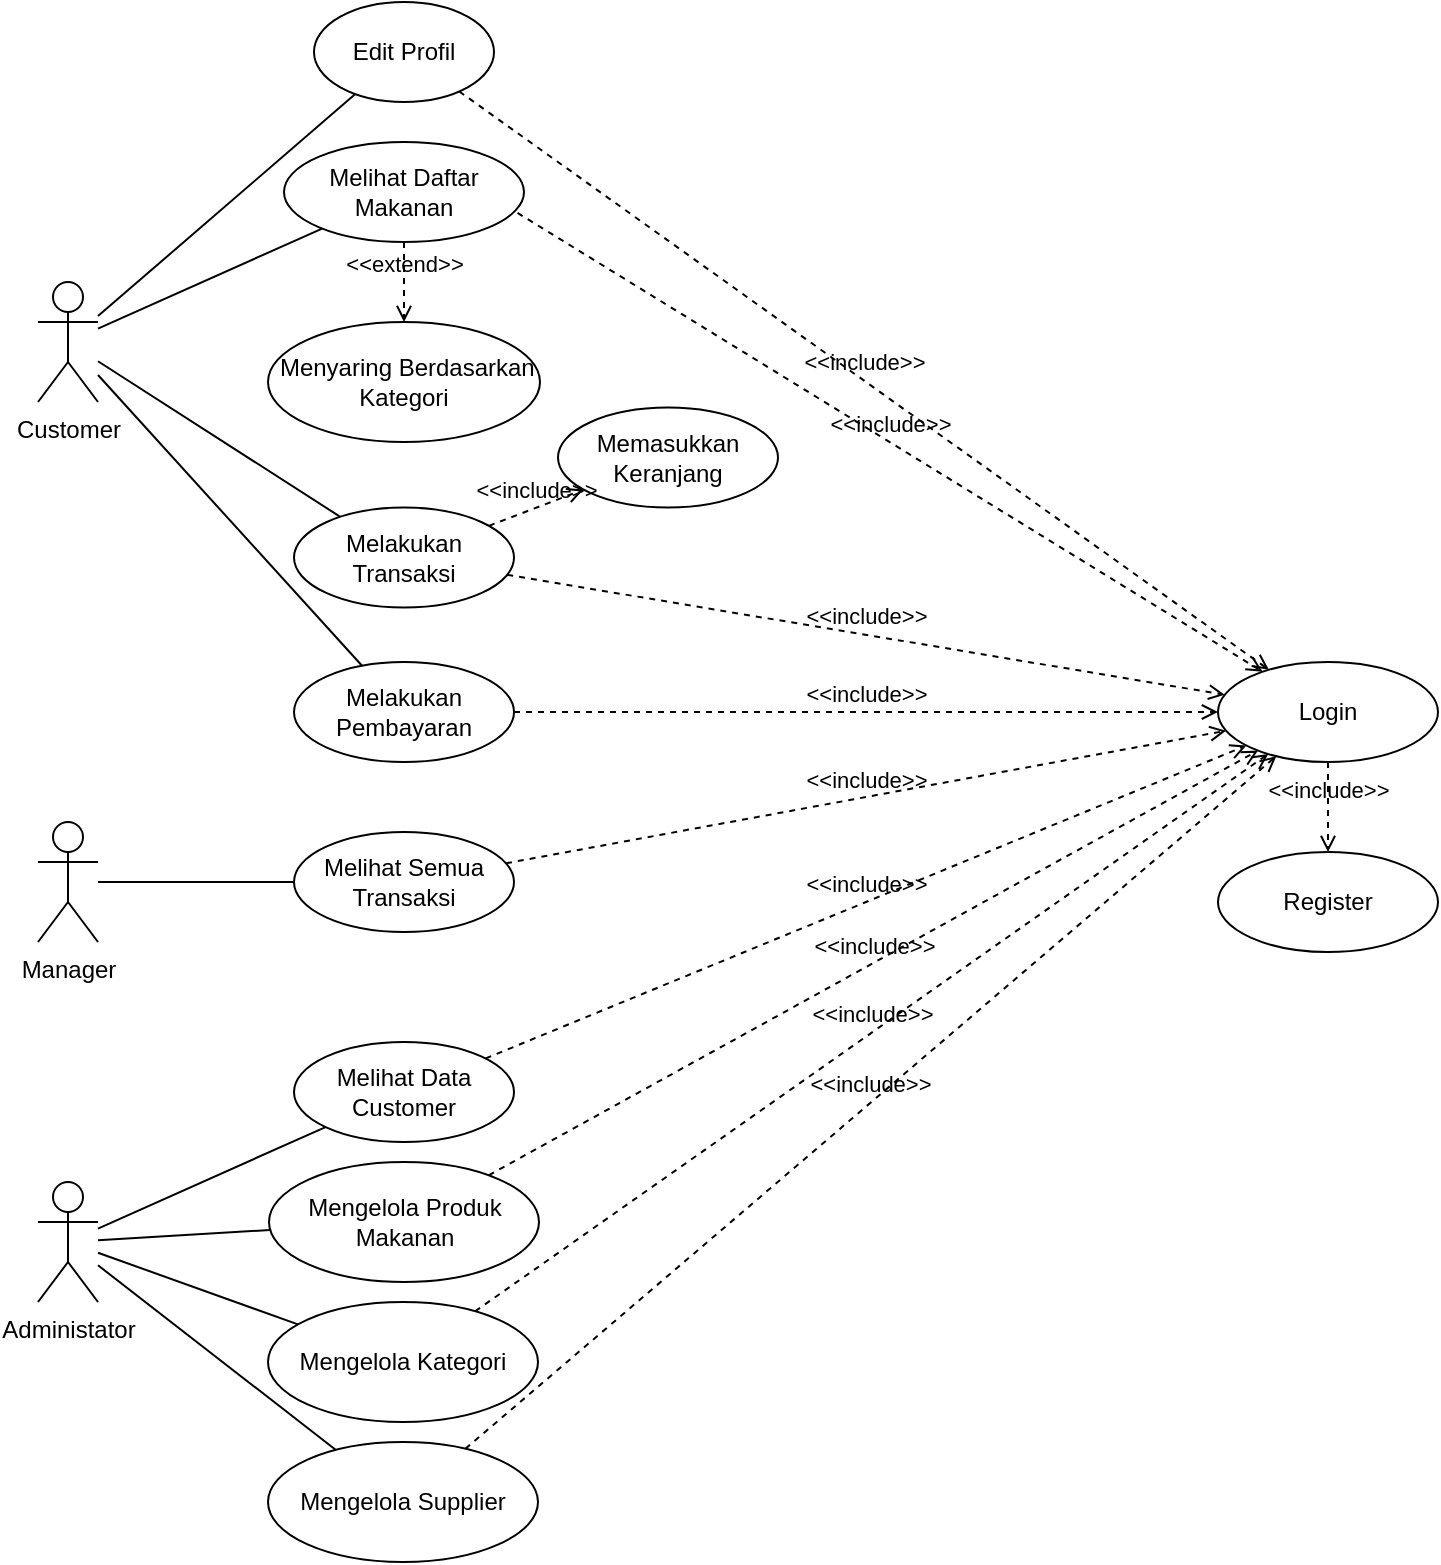 <mxfile version="22.0.8" type="github">
  <diagram name="Halaman-1" id="V5c54jknbQ-CQ-3E4Rmj">
    <mxGraphModel dx="1032" dy="564" grid="1" gridSize="10" guides="1" tooltips="1" connect="1" arrows="1" fold="1" page="1" pageScale="1" pageWidth="827" pageHeight="1169" math="0" shadow="0">
      <root>
        <mxCell id="0" />
        <mxCell id="1" parent="0" />
        <mxCell id="k_f9OF8K2F5N4ViKPQ2X-3" value="Customer" style="shape=umlActor;verticalLabelPosition=bottom;verticalAlign=top;html=1;" vertex="1" parent="1">
          <mxGeometry x="80" y="180" width="30" height="60" as="geometry" />
        </mxCell>
        <mxCell id="k_f9OF8K2F5N4ViKPQ2X-11" value="Edit Profil" style="ellipse;whiteSpace=wrap;html=1;" vertex="1" parent="1">
          <mxGeometry x="218" y="40" width="90" height="50" as="geometry" />
        </mxCell>
        <mxCell id="k_f9OF8K2F5N4ViKPQ2X-14" value="Melihat Daftar Makanan" style="ellipse;whiteSpace=wrap;html=1;" vertex="1" parent="1">
          <mxGeometry x="203" y="110" width="120" height="50" as="geometry" />
        </mxCell>
        <mxCell id="k_f9OF8K2F5N4ViKPQ2X-15" value="Melakukan Transaksi" style="ellipse;whiteSpace=wrap;html=1;" vertex="1" parent="1">
          <mxGeometry x="208" y="292.8" width="110" height="50" as="geometry" />
        </mxCell>
        <mxCell id="k_f9OF8K2F5N4ViKPQ2X-17" value="Melakukan Pembayaran" style="ellipse;whiteSpace=wrap;html=1;" vertex="1" parent="1">
          <mxGeometry x="208" y="370" width="110" height="50" as="geometry" />
        </mxCell>
        <mxCell id="k_f9OF8K2F5N4ViKPQ2X-18" value="" style="endArrow=none;startArrow=none;endFill=0;startFill=0;endSize=8;html=1;verticalAlign=bottom;labelBackgroundColor=none;strokeWidth=1;rounded=0;" edge="1" parent="1" source="k_f9OF8K2F5N4ViKPQ2X-3" target="k_f9OF8K2F5N4ViKPQ2X-11">
          <mxGeometry width="160" relative="1" as="geometry">
            <mxPoint x="270" y="260" as="sourcePoint" />
            <mxPoint x="430" y="260" as="targetPoint" />
          </mxGeometry>
        </mxCell>
        <mxCell id="k_f9OF8K2F5N4ViKPQ2X-19" value="" style="endArrow=none;startArrow=none;endFill=0;startFill=0;endSize=8;html=1;verticalAlign=bottom;labelBackgroundColor=none;strokeWidth=1;rounded=0;" edge="1" parent="1" source="k_f9OF8K2F5N4ViKPQ2X-3" target="k_f9OF8K2F5N4ViKPQ2X-14">
          <mxGeometry width="160" relative="1" as="geometry">
            <mxPoint x="108" y="204" as="sourcePoint" />
            <mxPoint x="225" y="133" as="targetPoint" />
          </mxGeometry>
        </mxCell>
        <mxCell id="k_f9OF8K2F5N4ViKPQ2X-20" value="" style="endArrow=none;startArrow=none;endFill=0;startFill=0;endSize=8;html=1;verticalAlign=bottom;labelBackgroundColor=none;strokeWidth=1;rounded=0;" edge="1" parent="1" source="k_f9OF8K2F5N4ViKPQ2X-3" target="k_f9OF8K2F5N4ViKPQ2X-15">
          <mxGeometry width="160" relative="1" as="geometry">
            <mxPoint x="120" y="195" as="sourcePoint" />
            <mxPoint x="195" y="192" as="targetPoint" />
          </mxGeometry>
        </mxCell>
        <mxCell id="k_f9OF8K2F5N4ViKPQ2X-21" value="" style="endArrow=none;startArrow=none;endFill=0;startFill=0;endSize=8;html=1;verticalAlign=bottom;labelBackgroundColor=none;strokeWidth=1;rounded=0;" edge="1" parent="1" source="k_f9OF8K2F5N4ViKPQ2X-3" target="k_f9OF8K2F5N4ViKPQ2X-17">
          <mxGeometry width="160" relative="1" as="geometry">
            <mxPoint x="110.0" y="279.999" as="sourcePoint" />
            <mxPoint x="224" y="338.8" as="targetPoint" />
          </mxGeometry>
        </mxCell>
        <mxCell id="k_f9OF8K2F5N4ViKPQ2X-22" value="Manager" style="shape=umlActor;verticalLabelPosition=bottom;verticalAlign=top;html=1;" vertex="1" parent="1">
          <mxGeometry x="80" y="450" width="30" height="60" as="geometry" />
        </mxCell>
        <mxCell id="k_f9OF8K2F5N4ViKPQ2X-25" value="Melihat Semua Transaksi" style="ellipse;whiteSpace=wrap;html=1;" vertex="1" parent="1">
          <mxGeometry x="208" y="455" width="110" height="50" as="geometry" />
        </mxCell>
        <mxCell id="k_f9OF8K2F5N4ViKPQ2X-29" value="" style="endArrow=none;startArrow=none;endFill=0;startFill=0;endSize=8;html=1;verticalAlign=bottom;labelBackgroundColor=none;strokeWidth=1;rounded=0;" edge="1" source="k_f9OF8K2F5N4ViKPQ2X-22" target="k_f9OF8K2F5N4ViKPQ2X-25" parent="1">
          <mxGeometry width="160" relative="1" as="geometry">
            <mxPoint x="120" y="490" as="sourcePoint" />
            <mxPoint x="195" y="487" as="targetPoint" />
          </mxGeometry>
        </mxCell>
        <mxCell id="k_f9OF8K2F5N4ViKPQ2X-32" value="Administator" style="shape=umlActor;verticalLabelPosition=bottom;verticalAlign=top;html=1;" vertex="1" parent="1">
          <mxGeometry x="80" y="630" width="30" height="60" as="geometry" />
        </mxCell>
        <mxCell id="k_f9OF8K2F5N4ViKPQ2X-33" value="Melihat Data Customer" style="ellipse;whiteSpace=wrap;html=1;" vertex="1" parent="1">
          <mxGeometry x="208" y="560" width="110" height="50" as="geometry" />
        </mxCell>
        <mxCell id="k_f9OF8K2F5N4ViKPQ2X-34" value="" style="endArrow=none;startArrow=none;endFill=0;startFill=0;endSize=8;html=1;verticalAlign=bottom;labelBackgroundColor=none;strokeWidth=1;rounded=0;" edge="1" source="k_f9OF8K2F5N4ViKPQ2X-32" target="k_f9OF8K2F5N4ViKPQ2X-33" parent="1">
          <mxGeometry width="160" relative="1" as="geometry">
            <mxPoint x="120" y="600" as="sourcePoint" />
            <mxPoint x="195" y="597" as="targetPoint" />
          </mxGeometry>
        </mxCell>
        <mxCell id="k_f9OF8K2F5N4ViKPQ2X-35" value="Mengelola Produk Makanan" style="ellipse;whiteSpace=wrap;html=1;" vertex="1" parent="1">
          <mxGeometry x="195.5" y="620" width="135" height="60" as="geometry" />
        </mxCell>
        <mxCell id="k_f9OF8K2F5N4ViKPQ2X-36" value="Mengelola Supplier" style="ellipse;whiteSpace=wrap;html=1;" vertex="1" parent="1">
          <mxGeometry x="195" y="760" width="135" height="60" as="geometry" />
        </mxCell>
        <mxCell id="k_f9OF8K2F5N4ViKPQ2X-38" value="" style="endArrow=none;startArrow=none;endFill=0;startFill=0;endSize=8;html=1;verticalAlign=bottom;labelBackgroundColor=none;strokeWidth=1;rounded=0;" edge="1" parent="1" source="k_f9OF8K2F5N4ViKPQ2X-32" target="k_f9OF8K2F5N4ViKPQ2X-35">
          <mxGeometry width="160" relative="1" as="geometry">
            <mxPoint x="120" y="330" as="sourcePoint" />
            <mxPoint x="205" y="330" as="targetPoint" />
          </mxGeometry>
        </mxCell>
        <mxCell id="k_f9OF8K2F5N4ViKPQ2X-39" value="" style="endArrow=none;startArrow=none;endFill=0;startFill=0;endSize=8;html=1;verticalAlign=bottom;labelBackgroundColor=none;strokeWidth=1;rounded=0;" edge="1" parent="1" source="k_f9OF8K2F5N4ViKPQ2X-32" target="k_f9OF8K2F5N4ViKPQ2X-36">
          <mxGeometry width="160" relative="1" as="geometry">
            <mxPoint x="120" y="608" as="sourcePoint" />
            <mxPoint x="216" y="657" as="targetPoint" />
          </mxGeometry>
        </mxCell>
        <mxCell id="k_f9OF8K2F5N4ViKPQ2X-40" value="Login" style="ellipse;whiteSpace=wrap;html=1;" vertex="1" parent="1">
          <mxGeometry x="670" y="370" width="110" height="50" as="geometry" />
        </mxCell>
        <mxCell id="k_f9OF8K2F5N4ViKPQ2X-41" value="Register" style="ellipse;whiteSpace=wrap;html=1;" vertex="1" parent="1">
          <mxGeometry x="670" y="465" width="110" height="50" as="geometry" />
        </mxCell>
        <mxCell id="k_f9OF8K2F5N4ViKPQ2X-42" value="&amp;lt;&amp;lt;include&amp;gt;&amp;gt;" style="html=1;verticalAlign=bottom;labelBackgroundColor=none;endArrow=open;endFill=0;dashed=1;rounded=0;" edge="1" parent="1" source="k_f9OF8K2F5N4ViKPQ2X-11" target="k_f9OF8K2F5N4ViKPQ2X-40">
          <mxGeometry width="160" relative="1" as="geometry">
            <mxPoint x="80" y="410" as="sourcePoint" />
            <mxPoint x="240" y="410" as="targetPoint" />
          </mxGeometry>
        </mxCell>
        <mxCell id="k_f9OF8K2F5N4ViKPQ2X-43" value="&amp;lt;&amp;lt;include&amp;gt;&amp;gt;" style="html=1;verticalAlign=bottom;labelBackgroundColor=none;endArrow=open;endFill=0;dashed=1;rounded=0;exitX=0.973;exitY=0.709;exitDx=0;exitDy=0;exitPerimeter=0;" edge="1" parent="1" source="k_f9OF8K2F5N4ViKPQ2X-14" target="k_f9OF8K2F5N4ViKPQ2X-40">
          <mxGeometry width="160" relative="1" as="geometry">
            <mxPoint x="298" y="124" as="sourcePoint" />
            <mxPoint x="635" y="354" as="targetPoint" />
          </mxGeometry>
        </mxCell>
        <mxCell id="k_f9OF8K2F5N4ViKPQ2X-44" value="&amp;lt;&amp;lt;include&amp;gt;&amp;gt;" style="html=1;verticalAlign=bottom;labelBackgroundColor=none;endArrow=open;endFill=0;dashed=1;rounded=0;" edge="1" parent="1" source="k_f9OF8K2F5N4ViKPQ2X-15" target="k_f9OF8K2F5N4ViKPQ2X-40">
          <mxGeometry width="160" relative="1" as="geometry">
            <mxPoint x="308" y="134" as="sourcePoint" />
            <mxPoint x="634" y="354" as="targetPoint" />
          </mxGeometry>
        </mxCell>
        <mxCell id="k_f9OF8K2F5N4ViKPQ2X-45" value="&amp;lt;&amp;lt;include&amp;gt;&amp;gt;" style="html=1;verticalAlign=bottom;labelBackgroundColor=none;endArrow=open;endFill=0;dashed=1;rounded=0;" edge="1" parent="1" source="k_f9OF8K2F5N4ViKPQ2X-17" target="k_f9OF8K2F5N4ViKPQ2X-40">
          <mxGeometry width="160" relative="1" as="geometry">
            <mxPoint x="327" y="185" as="sourcePoint" />
            <mxPoint x="630" y="356" as="targetPoint" />
          </mxGeometry>
        </mxCell>
        <mxCell id="k_f9OF8K2F5N4ViKPQ2X-46" value="&amp;lt;&amp;lt;include&amp;gt;&amp;gt;" style="html=1;verticalAlign=bottom;labelBackgroundColor=none;endArrow=open;endFill=0;dashed=1;rounded=0;" edge="1" parent="1" source="k_f9OF8K2F5N4ViKPQ2X-25" target="k_f9OF8K2F5N4ViKPQ2X-40">
          <mxGeometry width="160" relative="1" as="geometry">
            <mxPoint x="318" y="332" as="sourcePoint" />
            <mxPoint x="612" y="368" as="targetPoint" />
          </mxGeometry>
        </mxCell>
        <mxCell id="k_f9OF8K2F5N4ViKPQ2X-47" value="&amp;lt;&amp;lt;include&amp;gt;&amp;gt;" style="html=1;verticalAlign=bottom;labelBackgroundColor=none;endArrow=open;endFill=0;dashed=1;rounded=0;" edge="1" parent="1" source="k_f9OF8K2F5N4ViKPQ2X-33" target="k_f9OF8K2F5N4ViKPQ2X-40">
          <mxGeometry width="160" relative="1" as="geometry">
            <mxPoint x="316" y="432" as="sourcePoint" />
            <mxPoint x="613" y="383" as="targetPoint" />
          </mxGeometry>
        </mxCell>
        <mxCell id="k_f9OF8K2F5N4ViKPQ2X-48" value="&amp;lt;&amp;lt;include&amp;gt;&amp;gt;" style="html=1;verticalAlign=bottom;labelBackgroundColor=none;endArrow=open;endFill=0;dashed=1;rounded=0;" edge="1" parent="1" source="k_f9OF8K2F5N4ViKPQ2X-35" target="k_f9OF8K2F5N4ViKPQ2X-40">
          <mxGeometry width="160" relative="1" as="geometry">
            <mxPoint x="300" y="528" as="sourcePoint" />
            <mxPoint x="625" y="392" as="targetPoint" />
          </mxGeometry>
        </mxCell>
        <mxCell id="k_f9OF8K2F5N4ViKPQ2X-49" value="&amp;lt;&amp;lt;include&amp;gt;&amp;gt;" style="html=1;verticalAlign=bottom;labelBackgroundColor=none;endArrow=open;endFill=0;dashed=1;rounded=0;" edge="1" parent="1" source="k_f9OF8K2F5N4ViKPQ2X-36" target="k_f9OF8K2F5N4ViKPQ2X-40">
          <mxGeometry width="160" relative="1" as="geometry">
            <mxPoint x="303" y="586" as="sourcePoint" />
            <mxPoint x="631" y="395" as="targetPoint" />
          </mxGeometry>
        </mxCell>
        <mxCell id="k_f9OF8K2F5N4ViKPQ2X-50" value="&amp;lt;&amp;lt;include&amp;gt;&amp;gt;" style="html=1;verticalAlign=bottom;labelBackgroundColor=none;endArrow=open;endFill=0;dashed=1;rounded=0;" edge="1" parent="1" source="k_f9OF8K2F5N4ViKPQ2X-40" target="k_f9OF8K2F5N4ViKPQ2X-41">
          <mxGeometry width="160" relative="1" as="geometry">
            <mxPoint x="368" y="154" as="sourcePoint" />
            <mxPoint x="705" y="384" as="targetPoint" />
          </mxGeometry>
        </mxCell>
        <mxCell id="k_f9OF8K2F5N4ViKPQ2X-51" value="&amp;nbsp;Menyaring Berdasarkan Kategori" style="ellipse;whiteSpace=wrap;html=1;" vertex="1" parent="1">
          <mxGeometry x="195" y="200" width="136" height="60" as="geometry" />
        </mxCell>
        <mxCell id="k_f9OF8K2F5N4ViKPQ2X-53" value="&amp;lt;&amp;lt;extend&amp;gt;&amp;gt;" style="html=1;verticalAlign=bottom;labelBackgroundColor=none;endArrow=open;endFill=0;dashed=1;rounded=0;" edge="1" parent="1" source="k_f9OF8K2F5N4ViKPQ2X-14" target="k_f9OF8K2F5N4ViKPQ2X-51">
          <mxGeometry width="160" relative="1" as="geometry">
            <mxPoint x="120" y="330" as="sourcePoint" />
            <mxPoint x="280" y="330" as="targetPoint" />
          </mxGeometry>
        </mxCell>
        <mxCell id="k_f9OF8K2F5N4ViKPQ2X-54" value="Memasukkan Keranjang" style="ellipse;whiteSpace=wrap;html=1;" vertex="1" parent="1">
          <mxGeometry x="340" y="242.8" width="110" height="50" as="geometry" />
        </mxCell>
        <mxCell id="k_f9OF8K2F5N4ViKPQ2X-55" value="&amp;lt;&amp;lt;include&amp;gt;&amp;gt;" style="html=1;verticalAlign=bottom;labelBackgroundColor=none;endArrow=open;endFill=0;dashed=1;rounded=0;" edge="1" parent="1" source="k_f9OF8K2F5N4ViKPQ2X-15" target="k_f9OF8K2F5N4ViKPQ2X-54">
          <mxGeometry width="160" relative="1" as="geometry">
            <mxPoint x="318" y="334" as="sourcePoint" />
            <mxPoint x="682" y="379" as="targetPoint" />
          </mxGeometry>
        </mxCell>
        <mxCell id="k_f9OF8K2F5N4ViKPQ2X-56" value="Mengelola Kategori" style="ellipse;whiteSpace=wrap;html=1;" vertex="1" parent="1">
          <mxGeometry x="195" y="690" width="135" height="60" as="geometry" />
        </mxCell>
        <mxCell id="k_f9OF8K2F5N4ViKPQ2X-57" value="" style="endArrow=none;startArrow=none;endFill=0;startFill=0;endSize=8;html=1;verticalAlign=bottom;labelBackgroundColor=none;strokeWidth=1;rounded=0;" edge="1" parent="1" source="k_f9OF8K2F5N4ViKPQ2X-32" target="k_f9OF8K2F5N4ViKPQ2X-56">
          <mxGeometry width="160" relative="1" as="geometry">
            <mxPoint x="120" y="606.2" as="sourcePoint" />
            <mxPoint x="211" y="640.2" as="targetPoint" />
          </mxGeometry>
        </mxCell>
        <mxCell id="k_f9OF8K2F5N4ViKPQ2X-58" value="&amp;lt;&amp;lt;include&amp;gt;&amp;gt;" style="html=1;verticalAlign=bottom;labelBackgroundColor=none;endArrow=open;endFill=0;dashed=1;rounded=0;" edge="1" parent="1" source="k_f9OF8K2F5N4ViKPQ2X-56" target="k_f9OF8K2F5N4ViKPQ2X-40">
          <mxGeometry width="160" relative="1" as="geometry">
            <mxPoint x="292" y="842" as="sourcePoint" />
            <mxPoint x="713" y="408" as="targetPoint" />
          </mxGeometry>
        </mxCell>
        <mxCell id="k_f9OF8K2F5N4ViKPQ2X-59" style="edgeStyle=orthogonalEdgeStyle;rounded=0;orthogonalLoop=1;jettySize=auto;html=1;exitX=0.5;exitY=1;exitDx=0;exitDy=0;" edge="1" parent="1" source="k_f9OF8K2F5N4ViKPQ2X-33" target="k_f9OF8K2F5N4ViKPQ2X-33">
          <mxGeometry relative="1" as="geometry" />
        </mxCell>
      </root>
    </mxGraphModel>
  </diagram>
</mxfile>

